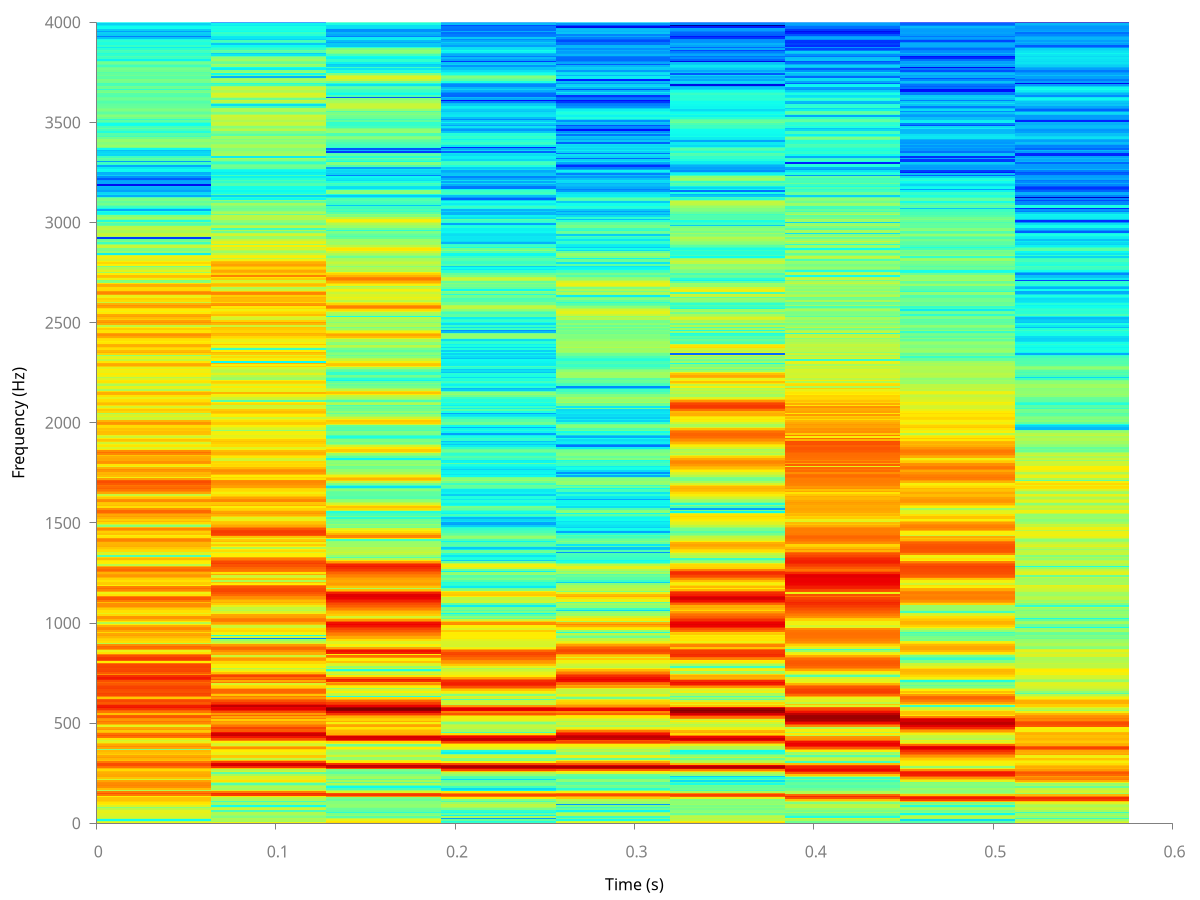 set term epslatex size 5,2
set style line 11 lc rgb '#808080' lt 1
set border 3 front ls 11
set tics nomirror out scale 0.75
unset key
set palette defined (0 '#000090', 1 '#000fff', 2 '#0090ff', 3 '#0fffee', 4 '#90ff70', 5 '#ffee00', 6 '#ff7000', 7 '#ee0000', 8 '#7f0000')
set xlabel 'Time (s)'
set ylabel 'Frequency (Hz)'
set yrange [0:4000]
set xrange [0:.6]
unset colorbox
plot '-' matrix using ($2 * 0.064 + .032) : ($1 * 7.8125) : (log($3)) with image
0.182734 0.0983344 0.0122051 0.0940258 0.141161 0.157956 0.162099 0.189912 0.178645 0.0970106 0.0516333 0.155735 0.248617 0.2819 0.3489 0.413885 0.408921 0.243503 1.01863 1.59053 0.988935 0.0903802 0.451264 0.787872 0.904232 0.837278 0.790344 0.608071 0.142249 0.415109 0.604675 0.58472 0.534441 0.468004 0.322016 0.498312 1.15473 1.83036 1.81403 1.03977 0.434075 0.498264 0.669105 0.573917 0.365152 0.4294 0.478965 0.0500428 0.561611 0.795238 0.578469 0.414669 0.185392 0.135628 0.293316 1.14319 1.60246 1.13938 0.495707 0.397761 0.707442 0.607736 0.171906 0.470145 0.854333 1.05452 0.723886 0.803988 1.57135 1.41932 0.441096 1.0829 1.41094 2.46067 3.96426 3.5192 1.91846 1.54973 1.95074 1.52645 0.408428 0.937423 1.90107 2.06787 1.70378 1.81865 2.19238 2.12281 1.78601 1.56559 1.27062 1.78986 3.09486 3.65281 2.60815 0.795944 1.53533 2.05699 1.95899 1.8681 2.05028 1.94735 1.1578 0.263129 1.57556 2.45964 2.45554 1.74189 0.935216 0.301098 0.19277 0.657882 1.15081 1.28343 0.790116 0.0976283 0.303911 0.341992 0.382488 0.484775 0.636738 0.586451 0.326875 0.57975 0.876681 0.836481 0.556843 0.245683 0.0899173 0.270307 0.476794 0.739746 0.727827 0.324107 0.187533 0.29413 0.293129 0.378069 0.541081 0.800129 0.783233 0.456068 0.990505 1.58289 1.53446 0.918484 0.29251 0.199032 0.563319 0.878365 1.19005 0.941972 0.243268 0.379845 0.368017 0.28907 0.351492 0.515298 0.723175 0.671571 0.53105 0.9251 1.28525 1.05579 0.536793 0.0991145 0.239096 0.257079 0.297467 0.468041 0.343733 0.0270146 0.175445 0.12701 0.315066 0.332547 0.40024 0.542065 0.509816 0.499874 0.79697 0.916878 0.705997 0.28449 0.23595 0.430856 0.370466 0.618683 0.853387 0.463029 0.0520089 0.112175 0.310762 0.46791 0.366318 0.507172 0.671594 0.588949 0.84825 1.28512 1.26107 0.769562 0.301526 0.455918 0.399275 0.425368 0.821352 0.749919 0.391522 0.282317 0.114138 0.605317 0.829706 1.05668 1.36968 1.21802 1.07029 1.51715 1.823 1.5052 0.652182 0.210529 0.454423 0.522807 0.49035 0.714417 0.804612 0.523955 0.179356 0.285032 0.700607 0.756046 0.579143 0.590153 0.545834 0.414765 0.851985 1.12132 0.795906 0.271737 0.15775 0.280514 0.232933 0.136415 0.358785 0.425776 0.270848 0.124004 0.182316 0.438863 0.449661 0.391993 0.422823 0.318058 0.315221 0.653872 0.736158 0.496843 0.136686 0.126689 0.189117 0.143073 0.0829445 0.331755 0.397211 0.274324 0.140648 0.301714 0.449859 0.386712 0.297207 0.294006 0.182938 0.287511 0.522286 0.536856 0.319181 0.080286 0.174752 0.193414 0.0850981 0.134634 0.285922 0.269246 0.149495 0.0909192 0.209023 0.261717 0.186877 0.201063 0.254807 0.175439 0.379985 0.580744 0.537691 0.276419 0.115115 0.20791 0.166804 0.058152 0.335962 0.535632 0.467131 0.308573 0.358508 0.540961 0.519455 0.277802 0.241061 0.296233 0.319649 0.588409 0.778873 0.621898 0.290803 0.287289 0.375943 0.23642 0.108266 0.531618 0.777616 0.650003 0.36736 0.458335 0.647469 0.583932 0.271377 0.204684 0.258524 0.321043 0.633093 0.767399 0.520538 0.117035 0.314817 0.357008 0.22388 0.184859 0.643165 0.884154 0.702491 0.328985 0.32554 0.532104 0.546452 0.289286 0.0480582 0.0431998 0.193949 0.407458 0.43914 0.245548 0.0678832 0.173016 0.116677 0.0918443 0.043873 0.236959 0.327004 0.23351 0.148789 0.18547 0.212269 0.123799 0.01018 0.0588951 0.0416464 0.0434136 0.114932 0.11699 0.0478213 0.0214274 0.0451778 0.0355034 0.00104442 0.0688086 0.122589 0.114034 0.0795952 0.0822335 0.106272 0.0949916 0.033371 0.0268736 0.0416096 0.0154709 0.0430626 0.0676976 0.0490083 0.014554 0.0112626 0.0142103 0.00390391 0.0114483 0.0206729 0.0308542 0.0402123 0.0326562 0.0439351 0.0419437 0.0243154 0.00411525 0.00802326 0.00719925 0.00345659 0.0042583 0.00438196 0.0049441 0.000509711 0.00364693 0.00380375 0.00343239 0.00146842 0.00277348 0.00652079 0.0044089 0.0042299 0.0116834 0.0123708 0.0094722 0.00392948 0.0168766 0.0219941 0.0033653 0.0269383 0.0329306 0.0213516 0.00726544 0.00789686 0.00711811 0.00542375 0.0116509 0.0398622 0.0591902 0.0515332 0.0477397 0.0589935 0.0576276 0.0381636 0.0224037 0.0277713 0.0285661 0.0150368 0.0220921 0.031941 0.0239143 0.0127479 0.012315 0.0215768 0.0304567 0.0189917 0.037808 0.04952 0.0401473 0.0310432 0.0372887 0.0459899 0.0401136 0.0343655 0.0327579 0.029277 0.0271249 0.0328404 0.0373298 0.0339658 0.0265908 0.0284112 0.0442683 0.0392562 0.0189035 0.0368093 0.0386317 0.024218 0.0228214 0.040075 0.0436671 0.0298206 0.0300777 0.0373341 0.0324933 0.0278559 0.0378314 0.0405676 0.0346355 0.0224466 0.0304387 0.0387454 0.0297094 0.0106278 0.0209467 0.0248105 0.0180334 0.0152642 0.0215588 0.0252778 0.0171811 0.00991724 0.0192823 0.0146499 0.0150508 0.0174131 0.0124107 0.0055078 0.00225981 0.00586554 0.00655173 0.00340894 0.00628225 0.0125167 0.0122429 0.00905147 0.00670151 0.0110028 
0.197276 0.0712652 0.0789573 0.0832756 0.0490981 0.0624265 0.0819691 0.0808427 0.0244999 0.122993 0.074605 0.0131609 0.0649864 0.0608997 0.0245553 0.0755039 0.0950326 0.282627 2.22954 2.81384 0.97568 0.163209 0.0691791 0.0869206 0.0547352 0.0270451 0.0891032 0.292642 0.173539 0.152482 0.172992 0.0787436 0.0314075 0.127927 0.0965242 0.420929 2.72014 7.56994 6.34906 1.9953 0.46573 0.109012 0.382934 0.402958 0.177462 0.202502 0.253456 0.337265 0.762593 0.470212 0.139089 0.150689 0.237154 0.9411 1.72198 4.00996 8.27419 7.56156 4.14179 1.5404 1.43502 2.00289 1.1012 0.797252 0.58587 0.686852 0.367243 0.918559 0.596792 1.30891 0.686475 1.84155 3.23219 5.79215 5.28347 9.3024 3.89723 2.61084 1.72408 1.25054 0.705699 0.987654 0.416717 1.0075 1.28785 1.27983 0.570757 0.337617 0.301426 0.142138 1.01174 0.565641 1.60102 1.1404 2.13087 1.19593 0.439238 0.255921 0.165935 0.098971 0.253262 0.217879 0.340484 0.334491 0.623219 0.68818 0.456645 0.126247 0.55652 0.547758 0.820209 1.2488 1.31537 0.922048 0.703564 0.168856 0.0981694 0.0573115 0.0022328 0.128423 0.0172055 0.205289 0.216294 0.331017 0.292589 0.135255 0.123306 0.449226 0.608518 0.986297 1.05437 0.942385 0.651313 0.598027 0.218448 0.160219 0.090818 0.117068 0.110313 0.187098 0.374446 0.533028 0.457842 0.61676 0.805048 0.828431 1.28759 1.63725 2.02639 1.96785 1.87893 1.59539 0.962803 0.265435 0.423752 0.0843251 0.398219 0.153518 0.120668 0.554526 0.292609 0.980826 1.09031 1.29813 1.72975 1.69178 2.23245 1.9031 1.39625 1.00435 0.634769 0.243156 0.250895 0.15311 0.314895 0.238514 0.087824 0.250699 0.378432 0.209903 0.45859 0.391624 0.189399 0.441257 1.60285 2.08298 2.31463 2.1768 1.56071 0.935782 0.587587 0.476656 0.40463 0.384824 0.195596 0.165795 0.352634 0.531648 0.700487 0.608391 0.393397 0.349281 0.240888 0.514469 0.410431 0.398324 0.880107 0.831123 0.592254 0.420904 0.303741 0.217327 0.293033 0.320768 0.352907 0.634123 0.666186 0.771629 0.848484 0.805843 0.292335 0.339831 0.258631 0.4757 0.691929 0.80321 0.695671 0.469997 0.312398 0.327943 0.298919 0.335034 0.123637 0.145218 0.271942 0.344855 0.50736 0.527952 0.445634 0.226699 0.163288 0.319821 0.309857 0.370584 0.427005 0.362384 0.236579 0.180753 0.170105 0.220048 0.21231 0.0556783 0.148389 0.166512 0.236808 0.380216 0.385726 0.300981 0.200602 0.127377 0.26364 0.246769 0.363681 0.450925 0.380911 0.158575 0.137014 0.108891 0.318865 0.237797 0.0295087 0.117778 0.129524 0.206198 0.232481 0.498859 0.173554 0.192644 0.16821 0.264824 0.157649 0.31286 0.359692 0.219751 0.0655889 0.0715646 0.0975596 0.171971 0.109094 0.0930404 0.116247 0.15294 0.343665 0.225433 0.52244 0.0117466 0.251064 0.207757 0.317687 0.170768 0.390063 0.490667 0.249244 0.0205191 0.150256 0.219168 0.397312 0.227567 0.178136 0.19402 0.280174 0.325734 0.476558 0.519419 0.338694 0.348915 0.387221 0.415802 0.12573 0.479989 0.646789 0.345299 0.135146 0.139974 0.189709 0.453456 0.3299 0.28644 0.201664 0.319013 0.275186 0.776828 0.685978 0.324679 0.473835 0.461613 0.50022 0.367344 0.823916 0.886383 0.413101 0.117675 0.0830432 0.362151 0.464597 0.391998 0.163465 0.124559 0.371675 0.282039 0.921711 0.350924 0.532831 0.590337 0.408798 0.336167 0.474479 0.635356 0.522111 0.439534 0.208046 0.105426 0.222448 0.204133 0.114054 0.0621524 0.0879497 0.154474 0.114021 0.240742 0.0695397 0.183579 0.171693 0.117221 0.0611384 0.0649516 0.137566 0.105545 0.0379215 0.0821156 0.0218855 0.0949074 0.0765915 0.0367203 0.0511587 0.0544477 0.0942309 0.0952898 0.100748 0.0344722 0.0805891 0.0585179 0.0396378 0.0365847 0.0428609 0.0564687 0.0715004 0.0311466 0.0526958 0.0116521 0.0162534 0.00682896 0.0258189 0.0141888 0.0115889 0.0148817 0.0131493 0.0135667 0.0266815 0.0255506 0.0180615 0.0247215 0.0165394 0.0103499 0.0219313 0.010303 0.00911897 0.0114766 0.0144726 0.0346228 0.0398375 0.0308877 0.018502 0.0262586 0.0485202 0.0693101 0.00962611 0.0749666 0.0762296 0.0610409 0.0474862 0.0498991 0.074384 0.0810111 0.0692038 0.0479936 0.0584001 0.0447456 0.0671236 0.0745362 0.0286168 0.0367075 0.0433643 0.0965654 0.0661374 0.0505655 0.0991884 0.118221 0.117847 0.0827805 0.105065 0.11255 0.128599 0.0648754 0.043436 0.0729945 0.0802132 0.0803441 0.0220868 0.00779676 0.0288085 0.0913263 0.12064 0.0358987 0.0882378 0.137657 0.152396 0.0932806 0.0791017 0.121946 0.118932 0.0804487 0.0232432 0.0160156 0.0533864 0.0751258 0.0525512 0.00423228 0.0338143 0.0126163 0.0643807 0.0475582 0.0101895 0.0129039 0.0524289 0.0689617 0.0348244 0.0407888 0.0701758 0.0541826 0.0302949 0.0093395 0.00644632 0.0280134 0.0346564 0.0195204 0.0155492 0.0118479 0.00593963 0.0185003 0.0241445 0.00681883 0.00877785 0.00926248 0.0161913 0.0194271 0.0123558 0.0144697 0.0130205 0.014167 0.00962915 0.0109594 0.00211106 
0.313242 0.270586 0.183394 0.08711 0.0300933 0.0532148 0.0443761 0.0173255 0.0310061 0.035149 0.0490698 0.0551137 0.0547572 0.0494585 0.05004 0.0345955 0.0458275 0.786461 2.37515 1.77692 0.151818 0.0685942 0.0255609 0.012017 0.0333683 0.0827591 0.0314452 0.07693 0.0336226 0.0732821 0.0655016 0.0495727 0.0310399 0.0363657 0.0430615 1.68089 8.17444 9.58762 2.53015 0.278465 0.195615 0.0596331 0.0559384 0.133698 0.0791909 0.0655211 0.0840799 0.134479 0.245799 0.0671698 0.0386692 0.200852 0.324512 2.24077 6.52428 7.17939 1.65707 0.519375 0.472701 0.460657 0.356088 0.28225 0.613289 0.513031 0.217079 0.533531 0.348762 0.385261 0.532275 1.00865 2.47172 7.12313 17.7693 23.131 13.7465 5.51448 2.79708 2.22342 1.33152 0.593864 0.337004 0.0165485 0.10736 0.117325 0.232281 0.139054 0.0656578 0.235174 0.33824 0.847251 0.570193 2.85777 3.51337 1.14465 0.271548 0.0845804 0.155595 0.0631537 0.0155585 0.134661 0.0617283 0.153533 0.161392 0.40751 0.243634 0.234553 0.785469 1.18523 0.233568 3.24172 4.11966 1.79796 0.611032 0.16427 0.251913 0.152997 0.160613 0.312126 0.5491 0.566829 0.846756 0.946951 1.15006 1.55518 2.01922 2.77799 3.99429 5.06174 4.06187 1.53778 0.709713 0.327929 0.136358 0.370048 0.439122 0.47659 0.670691 0.906732 1.16883 1.44978 1.84387 2.45964 3.24536 4.22909 5.36717 6.42671 6.09935 3.34769 1.11965 0.453152 0.0809655 0.417375 0.566501 0.66796 0.595883 0.569698 0.633591 0.77826 0.928454 1.02907 1.31269 1.7557 2.27304 2.92141 3.77023 3.1317 1.53403 0.683489 0.28936 0.0905981 0.0298221 0.0567394 0.0963447 0.127791 0.102075 0.0813145 0.0943965 0.0620605 0.0657869 0.0639013 0.0554278 0.0228646 0.278894 0.860133 0.934373 0.52317 0.31427 0.238267 0.145868 0.0411212 0.0469822 0.0587267 0.0368892 0.0433717 0.0366278 0.0170873 0.0362714 0.023692 0.0203858 0.0159305 0.114303 0.322818 0.425849 0.265955 0.13951 0.0910562 0.0554439 0.0506081 0.0274322 0.0282051 0.0316865 0.030877 0.0344517 0.0505145 0.0301013 0.00837552 0.0213158 0.0441702 0.108139 0.342678 0.506133 0.362746 0.20702 0.120603 0.0783855 0.0586371 0.0561057 0.0382223 0.0359932 0.0594714 0.048136 0.0554555 0.0436037 0.0108138 0.032411 0.0478426 0.0615242 0.198661 0.384646 0.384051 0.265375 0.135534 0.0581729 0.0366426 0.0464536 0.0436915 0.0215907 0.0146492 0.0223271 0.0433704 0.0457998 0.0257796 0.0296585 0.0269052 0.0333427 0.14066 0.348869 0.397615 0.245192 0.132172 0.0770791 0.0547914 0.0329965 0.0557462 0.0392451 0.0332446 0.0386595 0.0251131 0.0855614 0.0609543 0.0254951 0.0539904 0.0817183 0.110219 0.26571 0.420576 0.309774 0.107665 0.0669449 0.0410239 0.0342322 0.044424 0.0307017 0.0108688 0.0170224 0.029847 0.0394308 0.0186326 0.0181908 0.031258 0.0373195 0.0715118 0.226981 0.410888 0.391232 0.213258 0.119569 0.0923833 0.0488172 0.0357564 0.050483 0.0419085 0.0302726 0.039364 0.0727646 0.0990993 0.0463307 0.0506842 0.0899876 0.083986 0.190844 0.44241 0.601541 0.427338 0.222042 0.143234 0.0641744 0.0421154 0.0879859 0.0756327 0.0468878 0.0694144 0.0888026 0.0911769 0.0135284 0.0651715 0.0800075 0.182414 0.318579 0.66976 0.951133 0.686762 0.349019 0.187372 0.0954756 0.167887 0.203088 0.155097 0.152638 0.116253 0.175038 0.215673 0.108767 0.0705849 0.215571 0.365846 0.535239 0.745976 1.00445 0.871406 0.512558 0.348844 0.22204 0.0824167 0.101946 0.0830227 0.0529324 0.0882659 0.116773 0.0976093 0.0771558 0.073635 0.0382574 0.060012 0.0792209 0.130711 0.253223 0.281797 0.176674 0.102097 0.0700078 0.0635829 0.0718418 0.0628575 0.0341563 0.0267465 0.0330791 0.0400023 0.0446436 0.0174181 0.038137 0.0636008 0.0700789 0.0891207 0.142158 0.226582 0.219355 0.0979267 0.0476423 0.0535423 0.0296165 0.019549 0.0255466 0.0192205 0.021383 0.00579684 0.0196751 0.0236351 0.0292434 0.0257403 0.0111634 0.00619171 0.0140639 0.0523541 0.0525476 0.0153064 0.00790483 0.00842056 0.0200636 0.0241246 0.0152172 0.00790045 0.0093894 0.0110936 0.00224803 0.0064168 0.00785001 0.0071826 0.00869949 0.0035447 0.0255306 0.0498048 0.0485809 0.0139226 0.0224031 0.0361721 0.0164529 0.0318542 0.0235425 0.00103024 0.00443601 0.00138133 0.0171207 0.0215268 0.0211198 0.0246366 0.0308718 0.0361252 0.0520313 0.0455002 0.0247517 0.0250212 0.0579497 0.0551712 0.0392585 0.0226179 0.0187305 0.018625 0.0177429 0.0318464 0.0213452 0.0344242 0.0391883 0.0485622 0.0415057 0.0281455 0.0595975 0.0989364 0.120674 0.118405 0.106143 0.0749997 0.0677151 0.0522074 0.00145674 0.0245155 0.0126068 0.0172973 0.020353 0.0220428 0.0309864 0.0242819 0.00830794 0.0145957 0.0414793 0.106066 0.169131 0.155899 0.0954021 0.0466948 0.0132043 0.0162759 0.00868443 0.0205728 0.00704666 0.00619227 0.0105932 0.0183342 0.018789 0.0112298 0.0127538 0.0239311 0.0399928 0.0524656 0.0581042 0.0419053 0.0159747 0.00574909 0.00593111 0.00360498 0.00495753 0.00986273 0.00944718 0.0023595 0.00380985 0.00455459 0.00272297 0.00272088 0.0076941 0.00830939 0.00808669 0.0144712 0.0198301 
0.019202 0.0153441 0.0337703 0.00317154 0.0727196 0.0108809 0.0322486 0.0138138 0.018406 0.0410023 0.0651213 0.0981989 0.108508 0.0647199 0.0259901 0.0479897 0.266267 1.07677 1.88512 0.863311 0.283706 0.0109219 0.00763635 0.0214037 0.0413927 0.0438024 0.0339473 0.030432 0.00787948 0.0250823 0.0281388 0.0581908 0.0884782 0.399702 2.08219 6.39873 13.2209 8.66477 1.91862 0.222552 0.0413805 0.0526977 0.156237 0.117173 0.0548113 0.0103849 0.0150533 0.114304 0.178157 0.235186 0.246187 0.840427 2.12262 7.51231 9.24497 4.83987 1.76846 0.309609 0.0242948 0.0727 0.0715232 0.105825 0.114596 0.0849217 0.0469525 0.102426 0.189091 0.207537 0.207871 0.592465 1.62655 0.971059 5.13742 5.80437 3.13597 0.709665 0.0963585 0.141093 0.119139 0.0276167 0.132993 0.153683 0.0473722 0.147941 0.225477 0.418245 0.799163 1.70015 2.81518 3.38328 3.21115 2.69914 1.38795 0.649321 0.263199 0.185108 0.186646 0.142671 0.119188 0.0787183 0.182223 0.391608 0.606241 0.702056 0.760773 1.22394 1.28135 1.64618 2.08332 1.93463 1.27855 0.581966 0.210051 0.126868 0.143276 0.149093 0.147839 0.176889 0.265512 0.24237 0.256209 0.258116 0.245293 0.384507 0.169633 0.232898 0.241993 0.837076 0.787817 0.364949 0.126909 0.0320141 0.0511294 0.0282852 0.011771 0.0439842 0.0277473 0.0420934 0.0387013 0.0098575 0.031414 0.132514 0.130392 0.101072 0.0990042 0.251826 0.393886 0.36115 0.216277 0.0479778 0.0391988 0.00951015 0.0154231 0.0178906 0.0146629 0.0275005 0.0420174 0.0310046 0.0280688 0.06279 0.0540021 0.0110145 0.0344698 0.148664 0.244742 0.200147 0.0942957 0.0351101 0.00619942 0.015111 0.0138169 0.00882254 0.0163006 0.0396532 0.0368065 0.00925613 0.00584255 0.0218223 0.0298113 0.025518 0.0113473 0.0251562 0.0517112 0.0595278 0.0405197 0.0321675 0.02434 0.0218118 0.0194893 0.0142293 0.00640466 0.00345668 0.00362523 0.00854939 0.00704761 0.0046764 0.0142908 0.022945 0.0109925 0.0141265 0.0235149 0.0338475 0.0412174 0.013855 0.0109867 0.0149753 0.0163479 0.00947325 0.0147708 0.0148932 0.00626259 0.0107756 0.00942773 0.00960505 0.0234279 0.0333743 0.0361324 0.0206103 0.0399451 0.066236 0.0496838 0.0399883 0.0119017 0.00890605 0.0113149 0.0103969 0.00656405 0.00951732 0.011218 0.0145726 0.0296141 0.0109312 0.00989026 0.0206938 0.0277458 0.0190737 0.0174128 0.0289595 0.0386966 0.0325542 0.0185584 0.0100063 0.00592158 0.00909963 0.00541553 0.0177629 0.0196398 0.0140065 0.00992051 0.00338646 0.0109989 0.0157962 0.0111603 0.00461005 0.0116672 0.0345553 0.0386749 0.027887 0.028476 0.0188381 0.010063 0.00821203 0.00359751 0.0140332 0.0279061 0.0106428 0.0205522 0.0102781 0.0135051 0.020428 0.0155746 0.0148766 0.0198646 0.0388775 0.0613093 0.0491575 0.0251656 0.00610969 0.00471844 0.016719 0.0104727 0.014601 0.0220727 0.0140963 0.0157381 0.00787272 0.014117 0.0158086 0.00571638 0.00813251 0.00612692 0.01589 0.0230509 0.00991961 0.00997825 0.0109778 0.011853 0.00533922 0.00765361 0.00991955 0.00709341 0.0132706 0.00672212 0.0151282 0.00771216 0.0139788 0.0108177 0.0184652 0.0160261 0.00789311 0.0436147 0.0603565 0.0572358 0.0366756 0.00480144 0.00288401 0.0207025 0.00838605 0.0187883 0.00793791 0.0133193 0.0199749 0.0158715 0.0100985 0.0325089 0.0302992 0.0231403 0.0347106 0.0542632 0.104886 0.108243 0.0840255 0.038875 0.0400069 0.0268541 0.0238154 0.0362812 0.0385459 0.015348 0.039334 0.0506002 0.0118578 0.0326573 0.0429461 0.0386555 0.0490751 0.0342596 0.0927874 0.126853 0.100861 0.0458353 0.0340698 0.0187583 0.0179115 0.00928947 0.0124173 0.00655797 0.0265789 0.0200117 0.0205552 0.0273171 0.0309353 0.0206948 0.0113729 0.0116294 0.0283972 0.0551411 0.0366968 0.0139832 0.0217218 0.0172748 0.00436782 0.00760087 0.00915725 0.00888193 0.00917743 0.00788243 0.00867098 0.0114874 0.0105429 0.0106243 0.0162544 0.0130063 0.00353717 0.0167879 0.0212043 0.0292391 0.00833722 0.010314 0.0045185 0.00440649 0.00675496 0.00447936 0.0146494 0.0203292 0.0144522 0.00982289 0.0131832 0.00633661 0.00163033 0.00313721 0.00495506 0.0166812 0.0221117 0.0195962 0.0113837 0.00202967 0.0020445 0.00407331 0.00771414 0.00385372 0.00795205 0.00391996 0.00236189 0.00597832 0.00562582 0.00447507 0.00388332 0.00786944 0.00629448 0.0147947 0.0230604 0.0225288 0.0188532 0.00718045 0.00963753 0.0101267 0.00767722 0.0086989 0.00166021 0.00744997 0.00384513 0.000866073 0.00858318 0.0174139 0.0205012 0.016609 0.0108592 0.0175647 0.0195579 0.0154333 0.0163464 0.00577906 0.00307097 0.00462299 0.00869259 0.00362451 0.00579433 0.0107519 0.00622568 0.00248654 0.00500067 0.00913719 0.00866829 0.00806196 0.00567192 0.00631933 0.00882386 0.0101992 0.00619222 0.00516131 0.0023013 0.000573321 0.00380437 0.00487473 0.00171535 0.00181258 0.00273955 0.00415082 0.00688095 0.004724 0.00250615 0.00248375 0.00368279 0.0141246 0.0295172 0.0385341 0.0469302 0.0278644 0.0141026 0.0111584 0.0080241 0.00546182 0.00572408 0.00292065 0.00657684 0.00537149 0.00100175 0.00346819 0.00486224 0.00227976 0.00396565 0.00503027 0.0105655 0.0129877 0.00795573 0.00786694 0.00344225 0.00468548 0.00623362 0.00386181 0.00259398 0.00594259 0.0023479 0.00218687 0.00185912 0.00399719 0.0018733 0.00200096 0.00204835 0.00127818 0.00497084 0.00305165 
0.166379 0.105551 0.0138962 0.039705 0.0187952 0.0752993 0.0825055 0.0482136 0.0114406 0.0338182 0.0209539 0.0423969 0.00296585 0.0606786 0.065494 0.0935411 0.375108 0.748587 1.83319 1.11106 0.223618 0.0404941 0.0171034 0.0366682 0.0439594 0.0281741 0.0259309 0.0536209 0.0533332 0.0265901 0.0279381 0.0345913 0.160181 0.263621 1.45851 7.30906 13.3935 6.58366 1.54856 0.567369 0.171901 0.0345777 0.171056 0.186256 0.0538032 0.0527365 0.0994768 0.0786932 0.141459 0.212902 0.22297 0.984876 2.00433 1.66414 7.69137 9.71691 7.25981 4.07833 2.18779 1.02851 0.38534 0.182808 0.0727191 0.125913 0.112318 0.0736831 0.131331 0.175342 0.263617 0.320583 1.34675 0.875993 4.77153 4.48331 1.78001 0.740657 0.483209 0.367259 0.33543 0.147416 0.0390271 0.110647 0.187201 0.102455 0.105213 0.110835 0.197092 0.672607 0.559569 1.25107 1.49121 4.22179 4.98382 3.95746 2.7517 1.71424 1.00913 0.676007 0.473284 0.228856 0.104562 0.125373 0.164459 0.214908 0.199647 0.382248 0.1693 0.411858 0.620494 1.6031 1.93651 1.78007 1.35142 0.976899 0.636193 0.340309 0.189621 0.111995 0.101246 0.0373434 0.0597549 0.0934771 0.0148006 0.0557388 0.263205 0.303331 0.562747 0.858524 0.523028 0.0865382 0.265277 0.281578 0.134771 0.0612418 0.0732109 0.0490962 0.00753846 0.0208073 0.0543775 0.0541407 0.0688365 0.0299041 0.197566 0.160109 0.301677 0.557642 0.464807 0.187027 0.0447159 0.100716 0.0986972 0.0790317 0.0743598 0.0478693 0.00688358 0.0200381 0.0291558 0.0287467 0.0368894 0.0283181 0.0691898 0.0489149 0.0857203 0.178366 0.177569 0.0975519 0.0369451 0.0151296 0.0115019 0.019582 0.0200093 0.0220534 0.0240128 0.00301099 0.0262382 0.00627297 0.00558568 0.0258946 0.00907641 0.0348724 0.0489064 0.0354494 0.0284047 0.0220098 0.0282822 0.0154247 0.00361049 0.0106725 0.0128706 0.00670839 0.00850434 0.00948113 0.0101999 0.00837781 0.012869 0.0116345 0.0178623 0.0312347 0.0126995 0.0510899 0.04999 0.0255767 0.00810156 0.0119997 0.0109046 0.0116964 0.0110329 0.0038951 0.00903726 0.00954353 0.0169309 0.00909023 0.0234465 0.0237775 0.0122325 0.0361965 0.0208484 0.0553179 0.0623722 0.049056 0.0529568 0.0328043 0.00391199 0.00943299 0.00285053 0.00752074 0.0125479 0.0134806 0.0101481 0.0208882 0.0236986 0.0189408 0.0144667 0.046895 0.0334311 0.0481799 0.0483061 0.0421264 0.0398322 0.0284895 0.0104342 0.00201027 0.00329857 0.0101293 0.00920118 0.00794296 0.0117993 0.00401923 0.00672439 0.018566 0.0130231 0.0348818 0.0261075 0.0476027 0.0505805 0.0406053 0.0176966 0.00715613 0.0101017 0.00626098 0.00807673 0.00747144 0.00949259 0.00861117 0.00760113 0.0349934 0.00899943 0.0358281 0.0358116 0.0733316 0.0550159 0.0558217 0.072396 0.0467237 0.0459021 0.0276794 0.0208514 0.0218254 0.00695551 0.00257011 0.022002 0.0237469 0.0339183 0.0376211 0.02894 0.0622527 0.0657841 0.0712681 0.0693806 0.0519752 0.0423837 0.0258115 0.0190639 0.0202772 0.0262234 0.0234619 0.0160407 0.0186275 0.0251579 0.0351831 0.036549 0.0578179 0.0705346 0.0616866 0.0905801 0.0694767 0.0660642 0.0735376 0.0694169 0.05499 0.0476509 0.0458399 0.0477574 0.0372491 0.0406536 0.0460098 0.0357433 0.0584237 0.0346148 0.0545802 0.0379166 0.0398386 0.0920713 0.0877321 0.0592138 0.124982 0.179299 0.179355 0.139286 0.0831138 0.0524443 0.0335874 0.0273922 0.017335 0.031333 0.0471777 0.0354252 0.00981831 0.0697065 0.0823322 0.0423629 0.081292 0.0451444 0.124411 0.193434 0.196094 0.150037 0.0863443 0.056964 0.0499831 0.0272445 0.0392504 0.0248162 0.0221637 0.0128367 0.0114791 0.00898021 0.0319844 0.00908794 0.0351449 0.0352652 0.0118926 0.0446894 0.0646673 0.0572694 0.0340404 0.00799992 0.0133865 0.00628572 0.0095065 0.0104901 0.0185777 0.0191954 0.00900182 0.0173356 0.024355 0.00641435 0.0297607 0.0372972 0.0177171 0.0211794 0.040697 0.042736 0.0313474 0.0286847 0.0165101 0.00526618 0.0178936 0.00782976 0.00418097 0.00602201 0.00344824 0.00596554 0.0134275 0.0163121 0.0125556 0.0128661 0.00607171 0.0234883 0.0286573 0.0183703 0.00963718 0.00977291 0.00819746 0.00305392 0.00224793 0.00382426 0.00444194 0.00528204 0.00449389 0.00757499 0.00823652 0.00535963 0.00301635 0.00511019 0.00230489 0.00681321 0.0105059 0.00357419 0.00220701 0.000882945 0.00189258 0.00375329 0.00877984 0.006482 0.00163538 0.00646231 0.00814406 0.00189776 0.00650454 0.0098249 0.00714105 0.00876361 0.00759465 0.00841275 0.00163403 0.00593539 0.00378982 0.00509942 0.0058225 0.00200175 0.00525168 0.00269659 0.000628789 0.00219322 0.00257875 0.00133054 0.00485033 0.0058143 0.00272954 0.00814079 0.0152829 0.0107499 0.0136216 0.0152264 0.0132317 0.0102147 0.00637441 0.00289483 0.00225208 0.00192205 0.000966134 0.000609106 0.00204233 0.0017755 0.000941358 0.00547709 0.00907303 0.00442256 0.00137247 0.0046756 0.00798596 0.00669306 0.00288749 0.0047357 0.000730189 0.00906056 0.00951495 0.00444067 0.00819847 0.00735341 0.00319145 0.00614253 0.00655348 0.00453009 0.0014721 0.00373748 0.00255468 0.0017666 0.00181359 0.00224107 0.00466084 0.00347979 0.00325061 0.00409541 0.00277506 0.00474715 0.00458639 0.00196963 0.00201604 0.00121935 0.00158072 0.00225709 0.00382655 0.00239854 0.00553612 0.00465117 0.00510802 0.00442602 0.000454945 0.00133665 0.00311826 0.00627632 
0.335316 0.207689 0.104411 0.0827471 0.102263 0.0783971 0.0339826 0.0588555 0.0502457 0.0415312 0.0521764 0.0433841 0.0628251 0.0537582 0.0559593 0.0486794 0.181547 1.42368 2.12693 0.8846 0.0833968 0.024309 0.0368933 0.0339367 0.0375253 0.0142322 0.0225886 0.00798401 0.0262664 0.014626 0.00661951 0.0582864 0.0895145 0.350063 1.00076 7.13727 12.0534 5.83869 0.505306 0.0915705 0.0779601 0.0380575 0.107776 0.0569804 0.0329126 0.0165438 0.0133924 0.0581158 0.0924973 0.0872584 0.187562 0.653135 1.50855 4.80522 8.27371 4.74919 0.953772 0.327564 0.562114 0.511728 0.223914 0.195401 0.105668 0.0826144 0.136252 0.244519 0.141439 0.867704 1.16145 3.33136 7.12371 15.5386 21.1828 14.5784 4.5739 0.43653 0.194434 0.324652 0.133387 0.0324043 0.064989 0.0275848 0.0800043 0.0755445 0.208566 0.153153 0.277206 0.782076 1.6554 3.62023 4.2765 2.85341 0.850329 0.511203 0.555894 0.326866 0.0705383 0.0603596 0.209458 0.158466 0.0224003 0.0750276 0.131472 0.271615 0.251605 0.96528 1.162 2.66096 2.89994 2.42201 2.34685 1.32206 0.414635 0.952125 0.891864 0.433425 0.199834 0.27936 0.270892 0.285592 0.23024 0.398554 0.354277 1.17379 1.64333 3.16045 5.27295 6.21272 5.29774 3.76214 2.64658 1.91445 1.4443 1.15171 0.919256 0.655686 0.336823 0.482965 0.591353 0.537287 1.29341 2.47693 4.24766 6.60237 7.43718 5.15282 3.32371 2.80373 1.61242 0.524713 0.26534 0.478902 0.323852 0.213538 0.266537 0.446181 0.822615 1.44302 1.92822 2.57693 2.81978 2.28207 0.958906 0.355653 0.321021 0.322906 0.174627 0.0583455 0.0427937 0.0204871 0.0941548 0.0827941 0.111272 0.213209 0.302988 0.338613 0.482848 0.564574 0.614581 0.523194 0.258356 0.144683 0.128513 0.105668 0.0586446 0.0406914 0.0275553 0.0430605 0.0396683 0.059452 0.100511 0.152752 0.170153 0.201077 0.246085 0.280701 0.314592 0.279265 0.130468 0.0114935 0.0432794 0.00347024 0.0234187 0.0477914 0.0164328 0.0435868 0.066455 0.078012 0.131201 0.17249 0.224679 0.312114 0.410506 0.465693 0.526027 0.480196 0.312613 0.145222 0.0744549 0.0425169 0.0392483 0.0436663 0.0878593 0.12542 0.14635 0.234076 0.337987 0.45333 0.529322 0.685028 0.831295 0.873209 0.776183 0.577936 0.348249 0.175205 0.0842664 0.124255 0.0909861 0.070028 0.147126 0.223984 0.314448 0.491027 0.636971 0.799329 0.978432 1.20407 1.35472 1.32895 1.14131 0.829583 0.451096 0.152317 0.0775892 0.0741488 0.128753 0.217843 0.275989 0.228237 0.324116 0.525386 0.5384 0.47796 1.12662 1.93067 2.41679 2.40975 2.00151 1.37332 0.759185 0.363885 0.164599 0.0720657 0.070617 0.102285 0.0757721 0.107769 0.0818312 0.220277 0.110536 0.283593 0.433692 0.227016 0.178637 0.510241 0.591581 0.426699 0.198619 0.0632109 0.037292 0.0713499 0.0432007 0.0477489 0.0146722 0.0619067 0.0373453 0.0796363 0.0476811 0.129558 0.00170671 0.156494 0.0929372 0.156814 0.314947 0.287539 0.147056 0.0249462 0.0281232 0.035232 0.0225973 0.0299056 0.0175855 0.0140154 0.0547234 0.0146855 0.07048 0.0238826 0.0854315 0.0374145 0.0980536 0.0724132 0.133314 0.159203 0.0964572 0.0743061 0.0397732 0.0805681 0.0611695 0.0144624 0.0206141 0.0265651 0.0178097 0.0316113 0.0505659 0.0599037 0.0329529 0.116062 0.139913 0.024307 0.188479 0.208053 0.139946 0.05789 0.0619099 0.0695993 0.0296448 0.0106393 0.0163992 0.0285259 0.0334437 0.0237955 0.0470228 0.0427486 0.049693 0.0682493 0.0581217 0.0520074 0.103697 0.1315 0.0926484 0.0523408 0.0123488 0.0234362 0.0165046 0.0158967 0.020811 0.0140995 0.02054 0.0293625 0.0432492 0.0509612 0.0568414 0.0737946 0.091647 0.0598256 0.048658 0.0668784 0.0398021 0.053481 0.0510947 0.0408779 0.00626415 0.0219281 0.0181912 0.0142303 0.0287293 0.0261359 0.0263125 0.0218792 0.0332793 0.0416929 0.0473417 0.0463293 0.0606854 0.0787385 0.104194 0.111385 0.0559449 0.0178061 0.0226913 0.00581731 0.00452154 0.0132047 0.00195757 0.0109045 0.00704346 0.010303 0.0252426 0.0302599 0.0194194 0.0504963 0.0703399 0.0541564 0.0211268 0.0111484 0.00811548 0.00277185 0.00376243 0.00338204 0.0042179 0.00617907 0.00998464 0.00971184 0.0151631 0.0194055 0.0183404 0.0259861 0.0280055 0.0150998 0.023173 0.0278337 0.0175563 0.00769076 0.0094345 0.00943804 0.00371383 0.00910524 0.00971827 0.0133792 0.0115781 0.0119712 0.0122133 0.0125547 0.0184332 0.0217241 0.0203767 0.0249165 0.0377646 0.033307 0.027106 0.0164766 0.0110438 0.0153409 0.0124188 0.00989289 0.00758311 0.0114052 0.0112083 0.0118864 0.012823 0.0121733 0.0154287 0.0168543 0.0160577 0.0165407 0.0200424 0.0157037 0.0135144 0.0077705 0.00582309 0.00403812 0.00042607 0.00563485 0.00723984 0.00367754 0.00510661 0.00410379 0.00706479 0.00143241 0.00550859 0.00382261 0.00584359 0.00750595 0.00875793 0.0062631 0.005435 0.000447924 0.00165612 0.0026342 0.001954 0.00373567 0.00295082 0.00218943 0.00117607 0.0039667 0.00175804 0.00354851 0.00445378 0.00293573 0.00286961 0.00268435 0.000948349 0.000644278 0.00153217 0.0017272 0.00230818 0.00337389 0.00356927 0.00072379 0.000134581 0.00248602 0.00174056 
0.0379697 0.037542 0.076729 0.123296 0.0149172 0.0287141 0.0336921 0.0676336 0.0429605 0.0539288 0.100034 0.102009 0.0962779 0.044746 0.115258 0.433074 1.75405 2.87538 1.27198 0.0942404 0.0867878 0.0432738 0.037066 0.027892 0.0287793 0.032887 0.0313932 0.0220024 0.0392882 0.0209992 0.103684 0.407222 1.48971 3.51167 4.9196 3.69635 3.21144 1.92777 0.453607 0.0219785 0.0904696 0.11318 0.0788541 0.0286282 0.0750443 0.0558119 0.217387 0.618153 1.56369 3.25024 4.9099 5.24167 4.06148 1.51662 0.83356 0.734903 0.106925 0.265121 0.0866202 0.209214 0.241893 0.0886247 0.876125 1.90668 4.35544 8.38797 13.2277 15.6822 15.6098 14.8224 9.76119 4.14251 2.47631 1.91552 1.35086 0.162936 0.398835 0.102389 0.17229 0.14523 0.18546 0.569074 1.23204 1.88692 2.3021 2.16399 1.78122 1.5418 0.972377 0.535812 0.211804 0.164253 0.209547 0.136036 0.0275738 0.0849938 0.185915 0.270532 0.585086 0.861483 1.22457 1.47385 1.56592 1.5207 1.42506 1.19456 0.860641 0.541177 0.243793 0.195073 0.0598058 0.0226228 0.148693 0.265307 0.365225 0.57564 0.797459 0.937812 1.03193 1.11411 1.12633 1.15279 1.12482 1.06831 0.815049 0.20544 0.138336 0.22509 0.20405 0.200041 0.36604 0.390153 0.776397 0.995203 1.14639 1.37022 1.55445 1.7411 2.0525 2.32776 2.77891 3.06896 2.4308 2.11986 1.93165 1.05256 1.73022 0.194839 1.69009 1.88275 3.25497 3.44882 4.21086 4.85417 5.10727 5.3038 5.21362 5.69003 6.14939 5.1324 2.82165 1.49186 1.09001 1.5537 1.99876 2.3051 2.99218 3.42783 3.34132 2.98247 2.56282 1.99641 1.66617 1.16099 0.49792 0.7136 0.474663 0.356583 0.337932 0.808347 0.93613 1.09176 1.24029 1.29908 1.18594 0.992985 0.944564 0.967216 0.971344 0.806936 0.556457 0.394809 0.467569 0.149912 0.195843 0.37883 0.344111 0.47933 0.438428 0.566755 0.595118 0.607235 0.577184 0.558929 0.625464 0.680088 0.581249 0.488587 0.479728 0.538384 0.403681 0.284975 0.588268 0.43652 0.784023 0.70268 0.878775 0.92123 0.975994 0.999466 0.958265 1.09472 1.1891 1.10838 0.796454 1.21899 1.03144 1.25394 0.177272 1.41433 0.58872 1.17092 0.877459 1.10708 1.16856 1.20651 1.19925 1.35403 1.53 1.614 1.61942 1.38595 1.74377 1.69748 1.80019 0.524075 1.23532 0.227936 0.969648 0.384172 0.771878 0.710037 0.735991 0.596424 0.620896 0.676134 0.568299 0.482212 0.31509 0.461808 0.360619 0.684762 0.275148 0.634241 0.571393 0.559166 0.763364 0.277483 0.553687 0.339776 0.421881 0.343729 0.324149 0.342878 0.250153 0.27859 0.223192 0.185815 0.350858 0.0802719 0.310405 0.288591 0.0877824 0.228976 0.0956198 0.154966 0.136502 0.128418 0.138377 0.139938 0.157716 0.10405 0.13532 0.0733109 0.169175 0.178315 0.0200413 0.155496 0.10482 0.0633947 0.132788 0.0577455 0.09826 0.104163 0.0893005 0.109196 0.114576 0.0882175 0.0700933 0.0805829 0.0494227 0.119438 0.097551 0.0189653 0.104822 0.0755125 0.0396818 0.102829 0.0598484 0.0448582 0.0729055 0.0522796 0.0709178 0.0725234 0.0300912 0.0452774 0.0419579 0.0481253 0.0762282 0.0461773 0.0249454 0.0626986 0.0368684 0.0319363 0.0776132 0.0397604 0.034387 0.0857056 0.0714177 0.0518969 0.0840039 0.0488649 0.0640267 0.0487471 0.0650702 0.118419 0.0808646 0.0384025 0.104498 0.0839838 0.013139 0.0849739 0.0670769 0.0159424 0.0401193 0.0596628 0.0480582 0.0423394 0.0538858 0.0631635 0.0255304 0.0806091 0.107871 0.048772 0.0320213 0.0702462 0.0495905 0.0130375 0.0525465 0.062259 0.0180535 0.0589717 0.112495 0.0604982 0.0357083 0.0772592 0.046871 0.00858094 0.0713957 0.077036 0.0279273 0.0451119 0.0801307 0.0557007 0.00729345 0.0634933 0.0779633 0.0378357 0.030817 0.0798513 0.0495579 0.0223675 0.0341579 0.0218573 0.0228675 0.0573731 0.0657829 0.0371195 0.0498587 0.052471 0.03023 0.00669574 0.0353809 0.0353302 0.0214826 0.0182518 0.0267642 0.0143305 0.0201974 0.0351279 0.0230263 0.0242207 0.0225286 0.0312256 0.00308425 0.0158875 0.0128872 0.00817601 0.00332433 0.00417658 0.0148758 0.0172318 0.000734888 0.0140497 0.0224133 0.0184963 0.00406604 0.0120719 0.0196818 0.0177827 0.0139849 0.0156945 0.0203436 0.0240925 0.0256049 0.0173654 0.0166299 0.0348957 0.0446675 0.0206778 0.010538 0.0233952 0.0221635 0.0075086 0.00555083 0.0148467 0.0195352 0.016306 0.0186572 0.0326688 0.0293419 0.0172642 0.00378213 0.0207527 0.0320783 0.0296578 0.0104054 0.00694127 0.0181836 0.0165524 0.00422063 0.00480376 0.0150253 0.0205234 0.00969801 0.00818203 0.0143882 0.00989756 0.00626587 0.00298118 0.00338822 0.0110465 0.0107513 0.00164037 0.00356473 0.00783202 0.00797921 0.00168317 0.00420697 0.00517937 0.00818326 0.00277559 0.00152829 0.0050528 0.0067985 0.00393805 0.00188123 0.00136708 0.00553117 0.00520614 0.00191505 0.00269096 0.00513 0.00634391 0.00192714 0.00116939 0.00289132 0.000861355 0.00108849 0.000879184 0.000927273 0.00280843 0.00378529 0.0030071 0.00135941 0.000741385 0.000502629 0.000985674 0.00178882 0.00186228 0.00300248 0.00355679 0.00258752 
0.0305182 0.0281372 0.00774545 0.0701777 0.0963744 0.0597982 0.0118768 0.0506872 0.0405545 0.072788 0.0547721 0.0158602 0.0577924 0.0418686 0.434593 2.06895 3.72755 2.2217 0.416543 0.0718584 0.0495416 0.0503467 0.0649428 0.0441239 0.0496753 0.049791 0.0437022 0.175846 0.398742 0.736461 1.72549 3.35653 3.72548 2.52138 0.763108 0.17328 0.0563767 0.192482 0.219845 0.21946 0.308017 0.383905 0.57729 0.753605 1.2151 1.87791 2.76252 4.46132 6.52914 5.05704 1.34519 0.323555 0.148653 0.200873 0.0895809 0.112319 0.117255 0.198581 0.417331 0.690406 1.22651 2.95492 6.01212 9.29713 10.0257 7.3319 6.96657 4.15068 0.945576 0.287376 0.413097 0.409507 0.199467 0.132785 0.117177 0.0214508 0.305258 0.612851 0.936874 1.11264 1.32186 1.23999 0.694157 0.299562 0.437067 0.255407 0.0991071 0.0476305 0.0333526 0.0473959 0.0372238 0.0154854 0.108778 0.220303 0.324168 0.400281 0.457646 0.497469 0.480026 0.313869 0.180585 0.12984 0.121405 0.0448473 0.0468986 0.0194998 0.0262572 0.0419842 0.138842 0.272533 0.46852 0.591008 0.590916 0.574902 0.476386 0.295962 0.205498 0.0427005 0.0492832 0.0432029 0.0292188 0.031881 0.0216667 0.0575269 0.106953 0.252883 0.350169 0.468139 0.516064 0.51997 0.406614 0.350425 0.289879 0.14882 0.130172 0.0220995 0.0569614 0.0634406 0.0669947 0.0625608 0.334613 0.605387 0.748917 0.902806 0.973286 0.935455 0.883645 0.978918 0.86436 0.57605 0.549325 0.233902 0.291395 0.126392 0.209738 0.214024 0.433789 1.13334 1.40694 1.56233 1.7632 1.85773 1.87954 1.98144 2.1511 1.77114 1.35268 0.922332 0.238431 0.293404 0.187729 0.21886 0.861382 1.46682 1.6429 1.64323 1.73257 1.70702 1.62205 1.36918 1.00958 0.516055 0.418206 0.563534 0.123623 0.237644 0.230723 0.522205 0.82164 0.970053 0.911564 0.801355 0.653841 0.421148 0.228488 0.411221 0.419972 0.295287 0.162326 0.175571 0.155795 0.0704121 0.236207 0.326878 0.504127 0.686903 0.732177 0.693986 0.627488 0.469737 0.459097 0.573969 0.460292 0.418548 0.491113 0.320688 0.272914 0.220407 0.508386 0.661963 0.973945 1.05296 0.956522 0.865716 0.767741 0.585779 0.826442 1.05676 1.00869 0.776681 0.743581 0.393774 0.345272 0.205206 0.553294 0.638266 0.890103 1.00721 1.0163 0.881858 0.740505 0.544833 0.470259 0.526301 0.48021 0.277645 0.385595 0.27705 0.195843 0.0897414 0.238396 0.178405 0.281645 0.390546 0.357011 0.278595 0.203428 0.235088 0.320985 0.334202 0.277509 0.271084 0.308876 0.261945 0.1934 0.138199 0.13821 0.149552 0.19804 0.234761 0.157205 0.140772 0.133407 0.107778 0.137188 0.199702 0.18384 0.0958592 0.119224 0.101845 0.102828 0.0604916 0.0611138 0.0694251 0.0538511 0.0794192 0.0925908 0.0984476 0.0839478 0.080291 0.088349 0.0907746 0.0903597 0.072707 0.0840133 0.0640324 0.0333054 0.0335817 0.0199605 0.0406588 0.0324278 0.0532144 0.063628 0.0558102 0.0443827 0.0460287 0.0537326 0.0603919 0.0469869 0.0314917 0.0475281 0.0308976 0.0402196 0.0364421 0.0193682 0.0493388 0.0333014 0.0471321 0.0550972 0.0334941 0.0290202 0.0319111 0.0276926 0.0454535 0.0411481 0.0177075 0.0364761 0.0316397 0.00973548 0.0230813 0.0183614 0.0387178 0.0345468 0.0330434 0.0410624 0.0392327 0.0279291 0.0266738 0.0531599 0.0542986 0.0186868 0.0264092 0.0305525 0.0302596 0.0622285 0.0408136 0.0331536 0.07467 0.0566372 0.0543038 0.0634028 0.0357273 0.0148226 0.0131047 0.0330734 0.0368726 0.0286207 0.0358614 0.041657 0.0376707 0.066044 0.0549298 0.019277 0.052414 0.0415532 0.0371013 0.0434348 0.0236134 0.0154007 0.0241329 0.0317593 0.0292657 0.0317287 0.0407184 0.0261252 0.0364548 0.0573234 0.033825 0.0260678 0.0555001 0.048344 0.0315067 0.0343381 0.0318995 0.0251787 0.0346036 0.0451533 0.0380691 0.0280856 0.0233493 0.0243254 0.0212766 0.0207375 0.00561423 0.0271778 0.0342281 0.02382 0.013537 0.0311667 0.0319233 0.0191842 0.0147908 0.0192716 0.0190806 0.010649 0.00333827 0.0120508 0.0107885 0.00699357 0.00945007 0.0122487 0.0176683 0.0142339 0.00699628 0.00159709 0.00509697 0.000694374 0.00102742 0.00371592 0.00323634 0.00348445 0.00481458 0.00607929 0.000966979 0.00100482 0.00378777 0.000855405 0.00564579 0.00522842 0.00191436 0.00294725 0.00289332 0.00381975 0.00296784 0.00421495 0.00305661 0.00328092 0.0044149 0.00896113 0.00917216 0.0081855 0.00501865 0.00480861 0.00469722 0.0096866 0.00737394 0.00124785 0.00221005 0.0100617 0.00989942 0.00523259 0.00535946 0.00322909 0.00380923 0.0057289 0.00264804 0.00778347 0.00483576 0.00224334 0.00563964 0.00841427 0.0058864 0.00226059 0.00557436 0.0069176 0.00590124 0.00220337 0.00231856 0.000595467 0.000572301 0.00196759 0.00155814 0.00202418 0.00361585 0.0053929 0.00247927 0.00135633 0.00407192 0.00360294 0.00523861 0.00378213 0.00129803 0.00207542 0.000479886 0.00340794 0.00457859 0.0034317 0.00355761 0.00189452 0.000804217 0.000613231 0.00264716 0.00435818 0.00267667 0.00250833 0.00178748 0.00283082 0.00399096 0.00411221 0.00272635 0.00115099 0.00257767 0.00331981 0.0020793 0.00308127 0.00356938 0.00331338 0.0033766 0.00375161 0.00486163 0.00231712 0.00170545 0.00076543 
0.152346 0.109845 0.0691923 0.0211919 0.0527555 0.0827436 0.0546318 0.0210387 0.0732764 0.11849 0.108819 0.0791253 0.102156 0.166808 0.395712 2.20085 2.85215 1.02622 0.488155 0.0653346 0.138461 0.123205 0.103311 0.0344797 0.0754468 0.0594089 0.187124 0.544451 1.01922 0.907194 0.696447 1.27912 1.58904 1.13662 0.684491 0.491304 0.546462 0.429158 0.307491 0.226181 0.309925 0.423363 0.22194 0.202323 0.606549 0.542085 0.592138 1.27955 2.09068 1.40841 0.555285 0.513813 0.390716 0.439268 0.504305 0.448545 0.434497 0.524398 0.469489 0.216208 0.262168 0.240649 1.56985 1.8251 1.86192 1.44829 0.877523 1.00707 0.798143 0.728406 0.478821 0.209146 0.066044 0.109999 0.181596 0.368442 0.368675 0.534661 0.535947 0.348716 0.223285 0.16118 0.095523 0.0283796 0.0524487 0.0919099 0.120697 0.138165 0.16346 0.16201 0.147759 0.0616407 0.0842144 0.135941 0.140817 0.233077 0.212958 0.250393 0.256683 0.161587 0.101913 0.101146 0.115489 0.0899528 0.0818195 0.0813706 0.0792926 0.155193 0.170147 0.128464 0.188313 0.139644 0.0487997 0.05525 0.0833586 0.084316 0.0659267 0.0593904 0.0361956 0.0419251 0.0475109 0.0334854 0.0353748 0.0778942 0.0585889 0.0132852 0.0367913 0.0398755 0.0745915 0.0609763 0.0331369 0.0146519 0.0528352 0.0635006 0.0531248 0.0559169 0.042409 0.0595637 0.098772 0.0181799 0.0441835 0.0887123 0.0636374 0.0939552 0.101806 0.0873103 0.0648132 0.0688596 0.114737 0.123461 0.134417 0.156645 0.186108 0.0722022 0.081591 0.0735234 0.0720416 0.111252 0.0367316 0.163695 0.172671 0.151871 0.116084 0.0592234 0.0154883 0.0819753 0.0974422 0.12065 0.0956373 0.0577704 0.0846428 0.0486456 0.115012 0.122444 0.103796 0.0598146 0.100128 0.170276 0.142266 0.10396 0.0645065 0.0539809 0.0960627 0.175867 0.218134 0.198854 0.193241 0.090842 0.205882 0.197934 0.113701 0.126346 0.0714448 0.0558191 0.0505809 0.0674281 0.0580139 0.056683 0.114717 0.198167 0.212669 0.101971 0.127185 0.087797 0.0540481 0.136831 0.175252 0.126596 0.0842234 0.127453 0.182011 0.0666219 0.0804611 0.145924 0.287224 0.306325 0.191318 0.322443 0.223655 0.0335132 0.0825776 0.191384 0.184208 0.132661 0.0833562 0.180883 0.255877 0.241911 0.240711 0.120289 0.126427 0.134992 0.0594946 0.115631 0.0769984 0.129731 0.100001 0.0611498 0.0358882 0.0417477 0.0337453 0.0526661 0.0570776 0.0719462 0.0668479 0.087981 0.0889617 0.0724826 0.113211 0.0933806 0.0609307 0.0482596 0.00483776 0.00500548 0.00696798 0.0131018 0.0340945 0.0504602 0.042254 0.0486491 0.040474 0.0304548 0.0267724 0.0379645 0.0414186 0.0202173 0.0283832 0.0287114 0.0157063 0.019916 0.0323054 0.032663 0.0341527 0.0535038 0.0660306 0.0560186 0.0557763 0.0528253 0.0501496 0.0686009 0.0701014 0.0520746 0.0518626 0.0443914 0.0221631 0.00764305 0.0223564 0.0289661 0.0239052 0.0281982 0.044616 0.0567731 0.0481293 0.0298359 0.0257089 0.0279153 0.0260107 0.0263442 0.0217224 0.0163745 0.00394066 0.0111003 0.0148415 0.0129092 0.0109554 0.0132337 0.0166744 0.0135276 0.0080397 0.0069796 0.00675135 0.0078371 0.013785 0.0132214 0.0149143 0.0211324 0.0152522 0.00503075 0.00913756 0.0138638 0.00561803 0.00638911 0.00564403 0.00487768 0.0108675 0.0245303 0.017289 0.0162047 0.0180982 0.0158637 0.0125794 0.0109676 0.0154926 0.00967253 0.00825713 0.00780588 0.0107724 0.0148953 0.00780543 0.00394044 0.00390397 0.0124049 0.00426069 0.00635634 0.0156918 0.0195514 0.0168969 0.00115036 0.00922918 0.00576979 0.00549702 0.00252655 0.00520563 0.0126161 0.0193199 0.0210429 0.0239316 0.0155131 0.0176846 0.0243841 0.0233391 0.0191333 0.00702349 0.0182671 0.00884274 0.0115265 0.0295403 0.0290281 0.0177888 0.0106157 0.00669192 0.00761118 0.00936666 0.00535909 0.00953735 0.0105085 0.014248 0.0106219 0.0015495 0.00305935 0.00549527 0.0129361 0.0126891 0.00789075 0.00271841 0.000870206 0.0053275 0.00985952 0.0102013 0.0110004 0.00639294 0.00224812 0.00297669 0.00082975 0.0137416 0.014941 0.00249443 0.0023886 0.00122501 0.00234345 0.000268876 0.00236758 0.00436787 0.00430011 0.00164581 0.00118666 0.000937208 0.00139902 0.00246076 0.00395782 0.00252969 0.00212099 0.0039005 0.00342504 0.00311391 0.00155834 0.00133366 0.00231297 0.00466112 0.0032155 0.0031529 0.00326779 0.00173965 0.00460781 0.00379203 0.00493449 0.00357212 0.000777856 0.000805201 0.00313998 0.00452636 0.00169783 0.00250072 0.00231785 0.00418673 0.00511373 0.00343451 0.00429324 0.00823211 0.00730705 0.00535126 0.00537945 0.00340268 0.00295515 0.00441764 0.00512501 0.00497895 0.00415805 0.00441276 0.000771485 0.00270779 0.00328565 0.00323823 0.00645462 0.00747172 0.00318905 0.0016169 0.00264761 0.00358904 0.0057339 0.00494668 0.00576481 0.0086064 0.0112016 0.00892906 0.0026049 0.00461313 0.00670634 0.00951138 0.0128902 0.0114582 0.00659723 0.00323421 0.000469336 0.00334603 0.00217154 0.00331101 0.00344089 0.00513427 0.00352977 0.00283799 0.00210415 0.00337955 0.00426935 0.00648634 0.00733073 0.00864133 0.00777018 0.0084694 0.00918505 0.00762492 0.00896856 0.0109603 0.00869637 0.00779936 0.00692095 0.002649 0.00145692 0.00337172 0.00447431 0.00334428 0.00439098 0.00453697 0.00346576 0.00249386 0.00188524 0.00371927 0.00323899 0.00292431 0.00301086 0.00368765 0.00473061 0.000251324 
e
